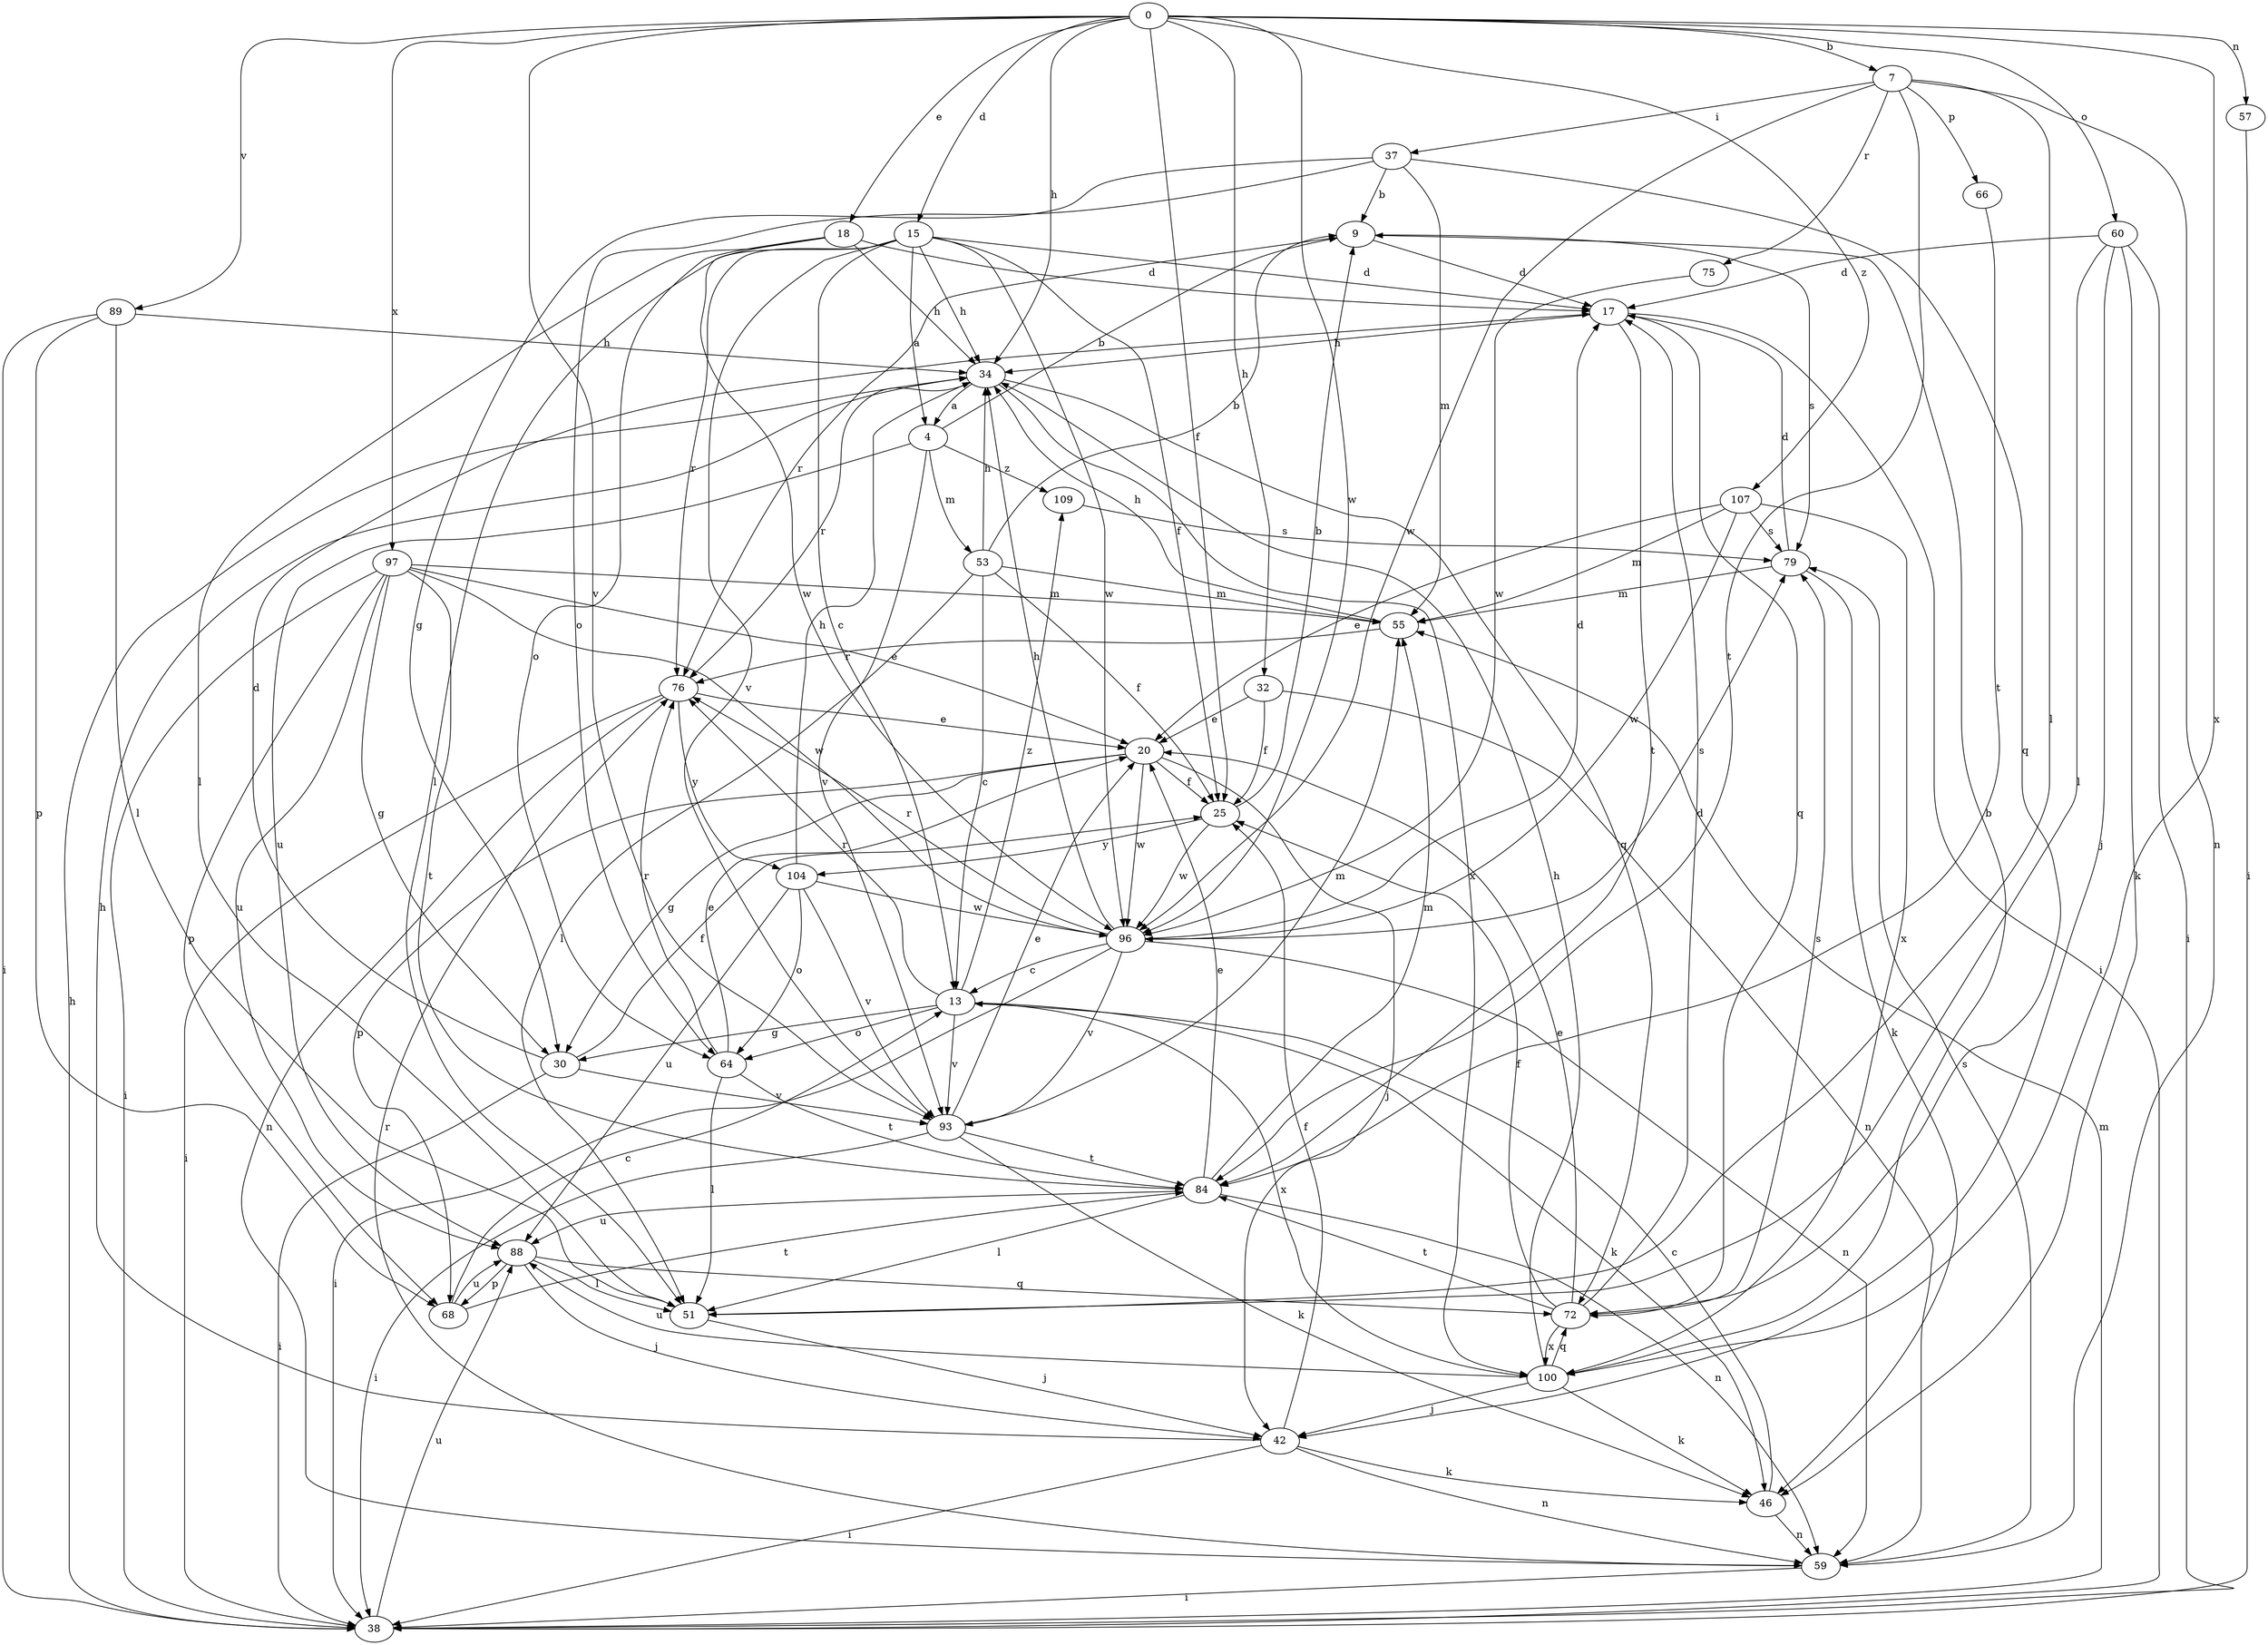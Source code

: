 strict digraph  {
0;
4;
7;
9;
13;
15;
17;
18;
20;
25;
30;
32;
34;
37;
38;
42;
46;
51;
53;
55;
57;
59;
60;
64;
66;
68;
72;
75;
76;
79;
84;
88;
89;
93;
96;
97;
100;
104;
107;
109;
0 -> 7  [label=b];
0 -> 15  [label=d];
0 -> 18  [label=e];
0 -> 25  [label=f];
0 -> 32  [label=h];
0 -> 34  [label=h];
0 -> 57  [label=n];
0 -> 60  [label=o];
0 -> 89  [label=v];
0 -> 93  [label=v];
0 -> 96  [label=w];
0 -> 97  [label=x];
0 -> 100  [label=x];
0 -> 107  [label=z];
4 -> 9  [label=b];
4 -> 53  [label=m];
4 -> 88  [label=u];
4 -> 93  [label=v];
4 -> 109  [label=z];
7 -> 37  [label=i];
7 -> 51  [label=l];
7 -> 59  [label=n];
7 -> 66  [label=p];
7 -> 75  [label=r];
7 -> 84  [label=t];
7 -> 96  [label=w];
9 -> 17  [label=d];
9 -> 76  [label=r];
9 -> 79  [label=s];
13 -> 30  [label=g];
13 -> 46  [label=k];
13 -> 64  [label=o];
13 -> 76  [label=r];
13 -> 93  [label=v];
13 -> 100  [label=x];
13 -> 109  [label=z];
15 -> 4  [label=a];
15 -> 13  [label=c];
15 -> 17  [label=d];
15 -> 25  [label=f];
15 -> 34  [label=h];
15 -> 51  [label=l];
15 -> 76  [label=r];
15 -> 93  [label=v];
15 -> 96  [label=w];
17 -> 34  [label=h];
17 -> 38  [label=i];
17 -> 72  [label=q];
17 -> 84  [label=t];
18 -> 17  [label=d];
18 -> 34  [label=h];
18 -> 51  [label=l];
18 -> 64  [label=o];
18 -> 96  [label=w];
20 -> 25  [label=f];
20 -> 30  [label=g];
20 -> 42  [label=j];
20 -> 68  [label=p];
20 -> 96  [label=w];
25 -> 9  [label=b];
25 -> 96  [label=w];
25 -> 104  [label=y];
30 -> 17  [label=d];
30 -> 25  [label=f];
30 -> 38  [label=i];
30 -> 93  [label=v];
32 -> 20  [label=e];
32 -> 25  [label=f];
32 -> 59  [label=n];
34 -> 4  [label=a];
34 -> 72  [label=q];
34 -> 76  [label=r];
34 -> 100  [label=x];
37 -> 9  [label=b];
37 -> 30  [label=g];
37 -> 55  [label=m];
37 -> 64  [label=o];
37 -> 72  [label=q];
38 -> 34  [label=h];
38 -> 55  [label=m];
38 -> 88  [label=u];
42 -> 25  [label=f];
42 -> 34  [label=h];
42 -> 38  [label=i];
42 -> 46  [label=k];
42 -> 59  [label=n];
46 -> 13  [label=c];
46 -> 59  [label=n];
51 -> 42  [label=j];
53 -> 9  [label=b];
53 -> 13  [label=c];
53 -> 25  [label=f];
53 -> 34  [label=h];
53 -> 51  [label=l];
53 -> 55  [label=m];
55 -> 34  [label=h];
55 -> 76  [label=r];
57 -> 38  [label=i];
59 -> 38  [label=i];
59 -> 76  [label=r];
59 -> 79  [label=s];
60 -> 17  [label=d];
60 -> 38  [label=i];
60 -> 42  [label=j];
60 -> 46  [label=k];
60 -> 51  [label=l];
64 -> 20  [label=e];
64 -> 51  [label=l];
64 -> 76  [label=r];
64 -> 84  [label=t];
66 -> 84  [label=t];
68 -> 13  [label=c];
68 -> 84  [label=t];
68 -> 88  [label=u];
72 -> 17  [label=d];
72 -> 20  [label=e];
72 -> 25  [label=f];
72 -> 79  [label=s];
72 -> 84  [label=t];
72 -> 100  [label=x];
75 -> 96  [label=w];
76 -> 20  [label=e];
76 -> 38  [label=i];
76 -> 59  [label=n];
76 -> 104  [label=y];
79 -> 17  [label=d];
79 -> 46  [label=k];
79 -> 55  [label=m];
84 -> 20  [label=e];
84 -> 51  [label=l];
84 -> 55  [label=m];
84 -> 59  [label=n];
84 -> 88  [label=u];
88 -> 42  [label=j];
88 -> 51  [label=l];
88 -> 68  [label=p];
88 -> 72  [label=q];
89 -> 34  [label=h];
89 -> 38  [label=i];
89 -> 51  [label=l];
89 -> 68  [label=p];
93 -> 20  [label=e];
93 -> 38  [label=i];
93 -> 46  [label=k];
93 -> 55  [label=m];
93 -> 84  [label=t];
96 -> 13  [label=c];
96 -> 17  [label=d];
96 -> 34  [label=h];
96 -> 38  [label=i];
96 -> 59  [label=n];
96 -> 76  [label=r];
96 -> 79  [label=s];
96 -> 93  [label=v];
97 -> 20  [label=e];
97 -> 30  [label=g];
97 -> 38  [label=i];
97 -> 55  [label=m];
97 -> 68  [label=p];
97 -> 84  [label=t];
97 -> 88  [label=u];
97 -> 96  [label=w];
100 -> 9  [label=b];
100 -> 34  [label=h];
100 -> 42  [label=j];
100 -> 46  [label=k];
100 -> 72  [label=q];
100 -> 88  [label=u];
104 -> 34  [label=h];
104 -> 64  [label=o];
104 -> 88  [label=u];
104 -> 93  [label=v];
104 -> 96  [label=w];
107 -> 20  [label=e];
107 -> 55  [label=m];
107 -> 79  [label=s];
107 -> 96  [label=w];
107 -> 100  [label=x];
109 -> 79  [label=s];
}
